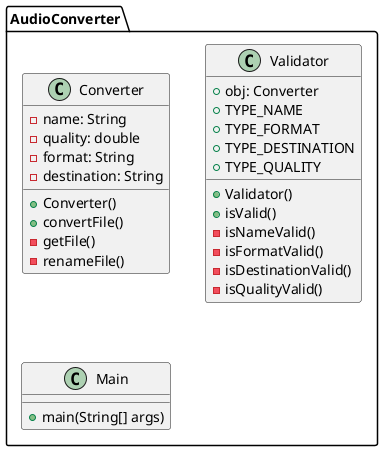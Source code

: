 @startuml diagramma
package "AudioConverter"{
    class Converter{
        - name: String
        - quality: double
        - format: String
        - destination: String
        + Converter()
        + convertFile()
        - getFile()
        - renameFile()
    }

    class Validator {
        + obj: Converter
        + TYPE_NAME
        + TYPE_FORMAT
        + TYPE_DESTINATION
        + TYPE_QUALITY
        + Validator()
        + isValid()
        - isNameValid()
        - isFormatValid()
        - isDestinationValid()
        - isQualityValid()
        
    }

    class Main {
        + main(String[] args)
    }
}


@enduml